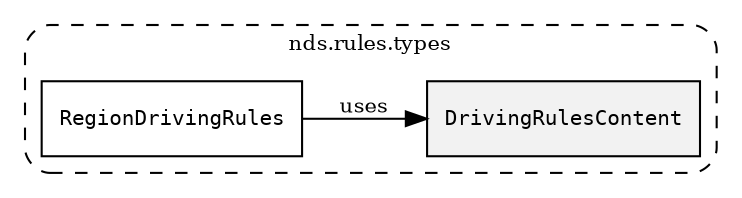 /**
 * This dot file creates symbol collaboration diagram for DrivingRulesContent.
 */
digraph ZSERIO
{
    node [shape=box, fontsize=10];
    rankdir="LR";
    fontsize=10;
    tooltip="DrivingRulesContent collaboration diagram";

    subgraph "cluster_nds.rules.types"
    {
        style="dashed, rounded";
        label="nds.rules.types";
        tooltip="Package nds.rules.types";
        href="../../../content/packages/nds.rules.types.html#Package-nds-rules-types";
        target="_parent";

        "DrivingRulesContent" [style="filled", fillcolor="#0000000D", target="_parent", label=<<font face="monospace"><table align="center" border="0" cellspacing="0" cellpadding="0"><tr><td href="../../../content/packages/nds.rules.types.html#Bitmask-DrivingRulesContent" title="Bitmask defined in nds.rules.types">DrivingRulesContent</td></tr></table></font>>];
        "RegionDrivingRules" [target="_parent", label=<<font face="monospace"><table align="center" border="0" cellspacing="0" cellpadding="0"><tr><td href="../../../content/packages/nds.rules.types.html#Structure-RegionDrivingRules" title="Structure defined in nds.rules.types">RegionDrivingRules</td></tr></table></font>>];
    }

    "RegionDrivingRules" -> "DrivingRulesContent" [label="uses", fontsize=10];
}
